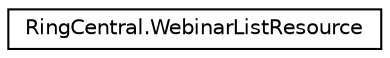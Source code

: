 digraph "Graphical Class Hierarchy"
{
 // LATEX_PDF_SIZE
  edge [fontname="Helvetica",fontsize="10",labelfontname="Helvetica",labelfontsize="10"];
  node [fontname="Helvetica",fontsize="10",shape=record];
  rankdir="LR";
  Node0 [label="RingCentral.WebinarListResource",height=0.2,width=0.4,color="black", fillcolor="white", style="filled",URL="$classRingCentral_1_1WebinarListResource.html",tooltip=" "];
}
